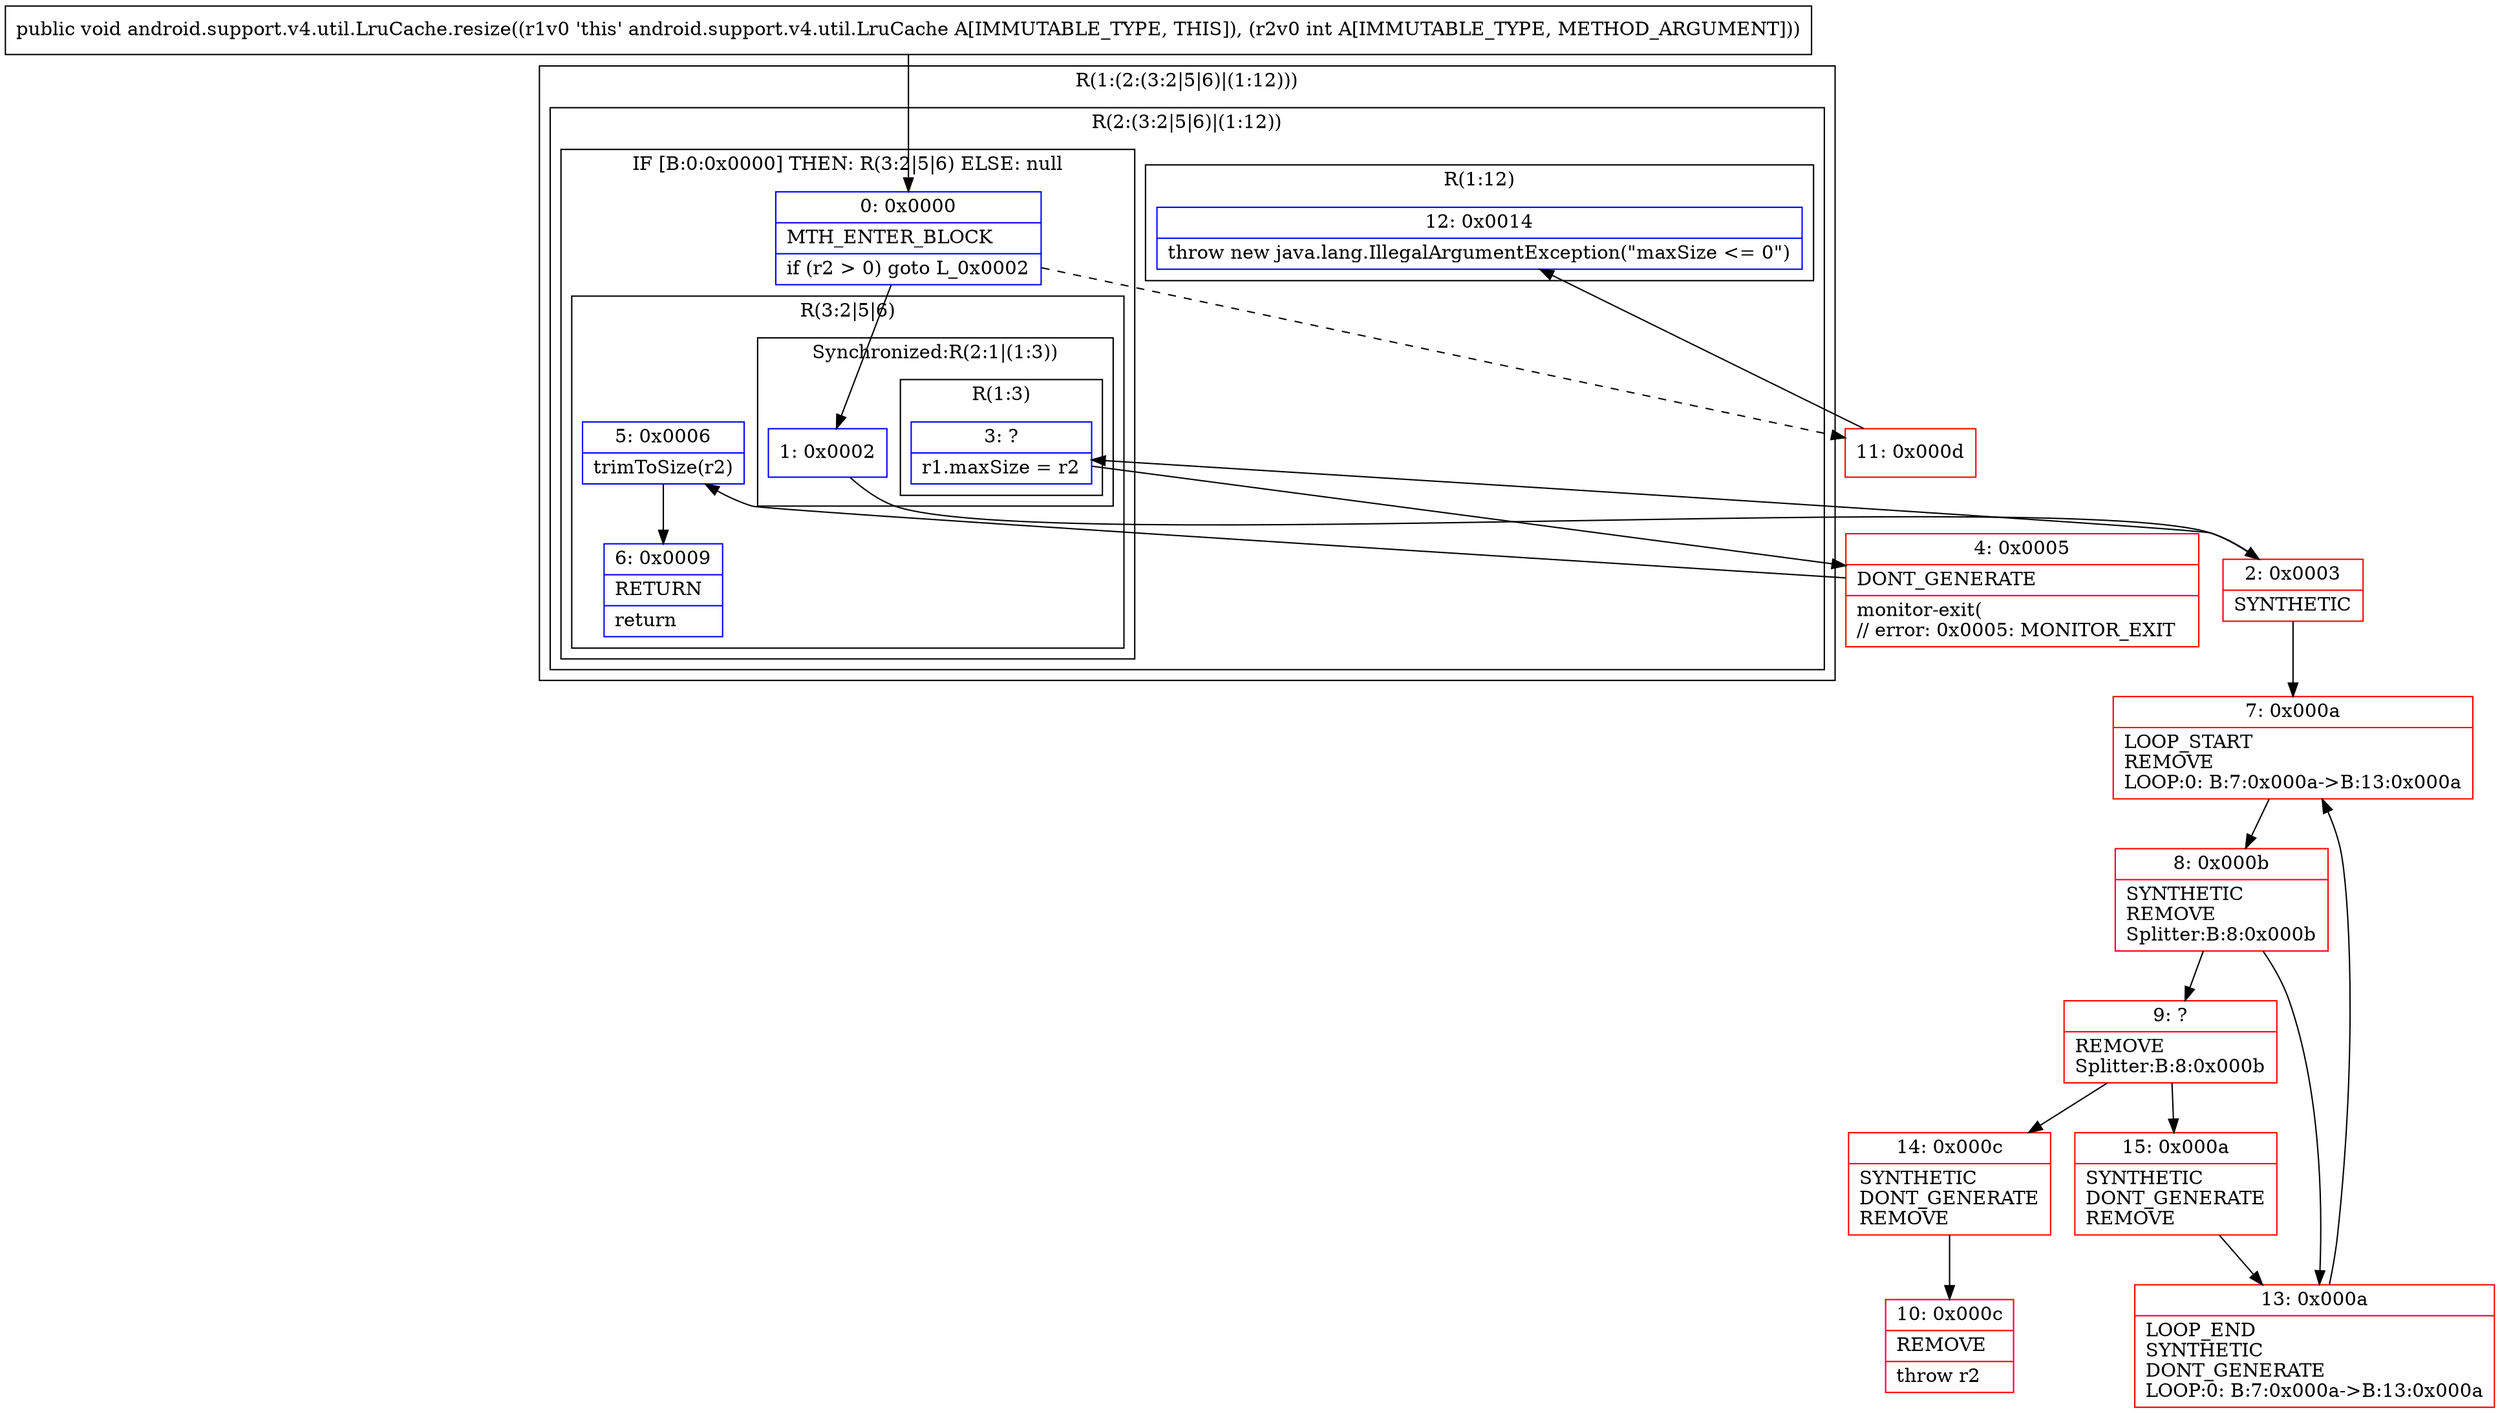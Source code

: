 digraph "CFG forandroid.support.v4.util.LruCache.resize(I)V" {
subgraph cluster_Region_1301994990 {
label = "R(1:(2:(3:2|5|6)|(1:12)))";
node [shape=record,color=blue];
subgraph cluster_Region_1539285627 {
label = "R(2:(3:2|5|6)|(1:12))";
node [shape=record,color=blue];
subgraph cluster_IfRegion_684038714 {
label = "IF [B:0:0x0000] THEN: R(3:2|5|6) ELSE: null";
node [shape=record,color=blue];
Node_0 [shape=record,label="{0\:\ 0x0000|MTH_ENTER_BLOCK\l|if (r2 \> 0) goto L_0x0002\l}"];
subgraph cluster_Region_1195806251 {
label = "R(3:2|5|6)";
node [shape=record,color=blue];
subgraph cluster_SynchronizedRegion_1546145408 {
label = "Synchronized:R(2:1|(1:3))";
node [shape=record,color=blue];
Node_1 [shape=record,label="{1\:\ 0x0002}"];
subgraph cluster_Region_2049082116 {
label = "R(1:3)";
node [shape=record,color=blue];
Node_3 [shape=record,label="{3\:\ ?|r1.maxSize = r2\l}"];
}
}
Node_5 [shape=record,label="{5\:\ 0x0006|trimToSize(r2)\l}"];
Node_6 [shape=record,label="{6\:\ 0x0009|RETURN\l|return\l}"];
}
}
subgraph cluster_Region_2125648432 {
label = "R(1:12)";
node [shape=record,color=blue];
Node_12 [shape=record,label="{12\:\ 0x0014|throw new java.lang.IllegalArgumentException(\"maxSize \<= 0\")\l}"];
}
}
}
Node_2 [shape=record,color=red,label="{2\:\ 0x0003|SYNTHETIC\l}"];
Node_4 [shape=record,color=red,label="{4\:\ 0x0005|DONT_GENERATE\l|monitor\-exit(\l\/\/ error: 0x0005: MONITOR_EXIT  \l}"];
Node_7 [shape=record,color=red,label="{7\:\ 0x000a|LOOP_START\lREMOVE\lLOOP:0: B:7:0x000a\-\>B:13:0x000a\l}"];
Node_8 [shape=record,color=red,label="{8\:\ 0x000b|SYNTHETIC\lREMOVE\lSplitter:B:8:0x000b\l}"];
Node_9 [shape=record,color=red,label="{9\:\ ?|REMOVE\lSplitter:B:8:0x000b\l}"];
Node_10 [shape=record,color=red,label="{10\:\ 0x000c|REMOVE\l|throw r2\l}"];
Node_11 [shape=record,color=red,label="{11\:\ 0x000d}"];
Node_13 [shape=record,color=red,label="{13\:\ 0x000a|LOOP_END\lSYNTHETIC\lDONT_GENERATE\lLOOP:0: B:7:0x000a\-\>B:13:0x000a\l}"];
Node_14 [shape=record,color=red,label="{14\:\ 0x000c|SYNTHETIC\lDONT_GENERATE\lREMOVE\l}"];
Node_15 [shape=record,color=red,label="{15\:\ 0x000a|SYNTHETIC\lDONT_GENERATE\lREMOVE\l}"];
MethodNode[shape=record,label="{public void android.support.v4.util.LruCache.resize((r1v0 'this' android.support.v4.util.LruCache A[IMMUTABLE_TYPE, THIS]), (r2v0 int A[IMMUTABLE_TYPE, METHOD_ARGUMENT])) }"];
MethodNode -> Node_0;
Node_0 -> Node_1;
Node_0 -> Node_11[style=dashed];
Node_1 -> Node_2;
Node_3 -> Node_4;
Node_5 -> Node_6;
Node_2 -> Node_3;
Node_2 -> Node_7;
Node_4 -> Node_5;
Node_7 -> Node_8;
Node_8 -> Node_9;
Node_8 -> Node_13;
Node_9 -> Node_14;
Node_9 -> Node_15;
Node_11 -> Node_12;
Node_13 -> Node_7;
Node_14 -> Node_10;
Node_15 -> Node_13;
}

